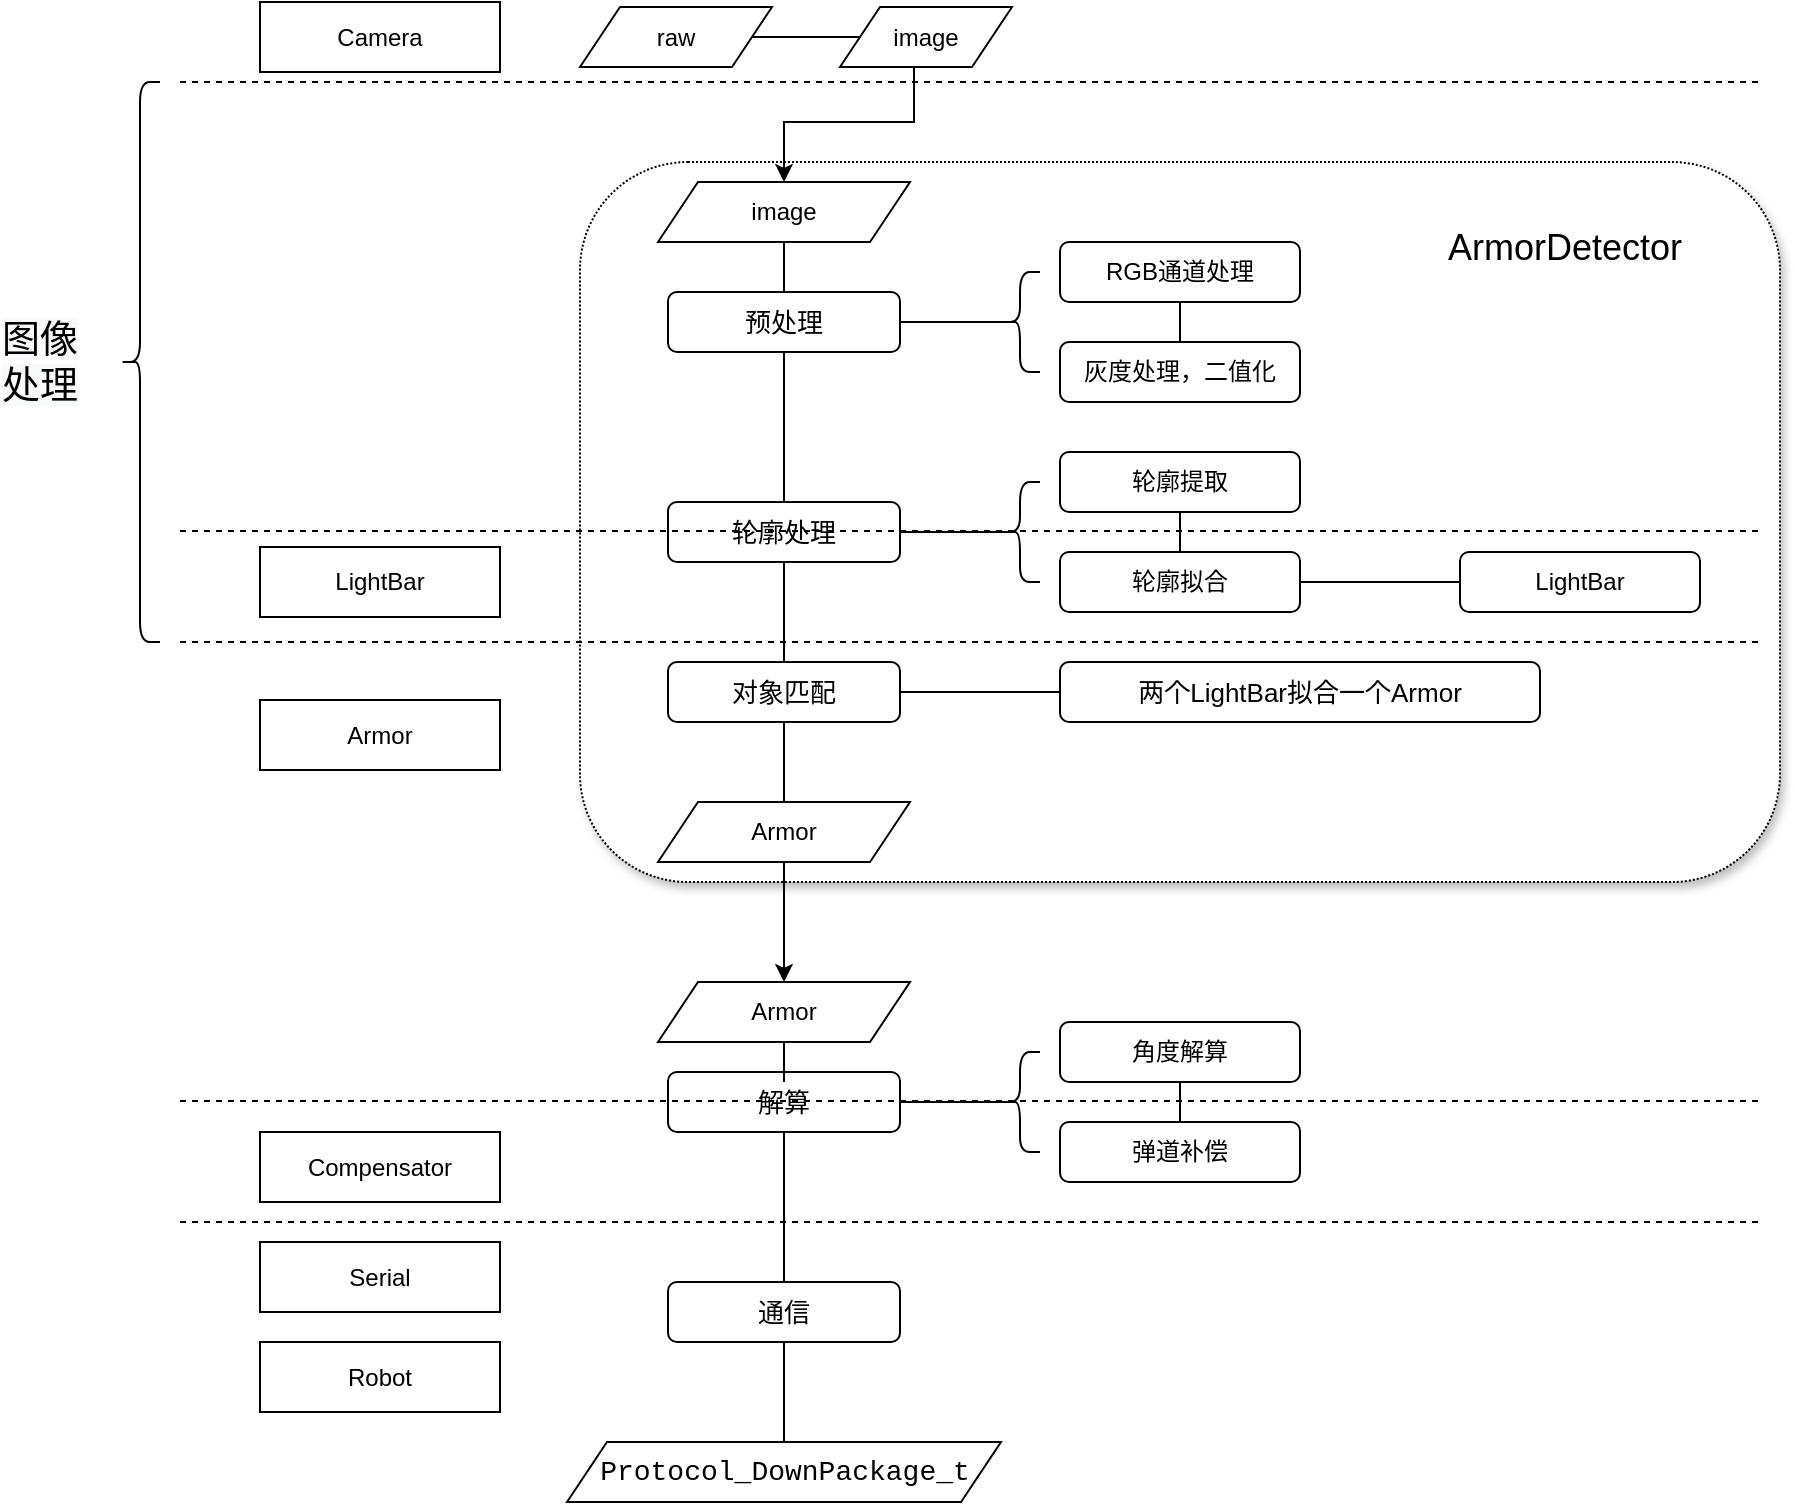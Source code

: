 <mxfile version="13.9.9" type="device"><diagram id="C5RBs43oDa-KdzZeNtuy" name="Page-1"><mxGraphModel dx="500" dy="307" grid="1" gridSize="10" guides="1" tooltips="1" connect="1" arrows="1" fold="1" page="1" pageScale="1" pageWidth="1169" pageHeight="827" math="0" shadow="0"><root><mxCell id="WIyWlLk6GJQsqaUBKTNV-0"/><mxCell id="WIyWlLk6GJQsqaUBKTNV-1" parent="WIyWlLk6GJQsqaUBKTNV-0"/><mxCell id="ADyamqKu1kIe3B6svPXh-51" value="" style="rounded=1;whiteSpace=wrap;html=1;dashed=1;dashPattern=1 1;glass=0;shadow=1;" vertex="1" parent="WIyWlLk6GJQsqaUBKTNV-1"><mxGeometry x="340" y="110" width="600" height="360" as="geometry"/></mxCell><mxCell id="ADyamqKu1kIe3B6svPXh-4" value="" style="edgeStyle=orthogonalEdgeStyle;rounded=0;orthogonalLoop=1;jettySize=auto;html=1;endArrow=none;endFill=0;entryX=0.1;entryY=0.5;entryDx=0;entryDy=0;entryPerimeter=0;" edge="1" parent="WIyWlLk6GJQsqaUBKTNV-1" source="ADyamqKu1kIe3B6svPXh-0" target="ADyamqKu1kIe3B6svPXh-2"><mxGeometry relative="1" as="geometry"><Array as="points"><mxPoint x="540" y="190"/><mxPoint x="540" y="190"/></Array></mxGeometry></mxCell><mxCell id="ADyamqKu1kIe3B6svPXh-15" value="" style="edgeStyle=orthogonalEdgeStyle;rounded=0;orthogonalLoop=1;jettySize=auto;html=1;endArrow=none;endFill=0;strokeColor=#000000;" edge="1" parent="WIyWlLk6GJQsqaUBKTNV-1" source="ADyamqKu1kIe3B6svPXh-0" target="ADyamqKu1kIe3B6svPXh-14"><mxGeometry relative="1" as="geometry"/></mxCell><mxCell id="ADyamqKu1kIe3B6svPXh-0" value="&lt;font style=&quot;font-size: 13px&quot;&gt;预处理&lt;/font&gt;" style="rounded=1;whiteSpace=wrap;html=1;" vertex="1" parent="WIyWlLk6GJQsqaUBKTNV-1"><mxGeometry x="384" y="175" width="116" height="30" as="geometry"/></mxCell><mxCell id="ADyamqKu1kIe3B6svPXh-11" value="" style="edgeStyle=orthogonalEdgeStyle;rounded=0;orthogonalLoop=1;jettySize=auto;html=1;endArrow=none;endFill=0;strokeColor=#000000;entryX=0.5;entryY=0;entryDx=0;entryDy=0;" edge="1" parent="WIyWlLk6GJQsqaUBKTNV-1" source="ADyamqKu1kIe3B6svPXh-1" target="ADyamqKu1kIe3B6svPXh-0"><mxGeometry relative="1" as="geometry"><mxPoint x="447" y="230" as="targetPoint"/></mxGeometry></mxCell><mxCell id="ADyamqKu1kIe3B6svPXh-1" value="image" style="shape=parallelogram;perimeter=parallelogramPerimeter;whiteSpace=wrap;html=1;fixedSize=1;rounded=0;" vertex="1" parent="WIyWlLk6GJQsqaUBKTNV-1"><mxGeometry x="379" y="120" width="126" height="30" as="geometry"/></mxCell><mxCell id="ADyamqKu1kIe3B6svPXh-2" value="" style="shape=curlyBracket;whiteSpace=wrap;html=1;rounded=1;" vertex="1" parent="WIyWlLk6GJQsqaUBKTNV-1"><mxGeometry x="550" y="165" width="20" height="50" as="geometry"/></mxCell><mxCell id="ADyamqKu1kIe3B6svPXh-19" style="edgeStyle=orthogonalEdgeStyle;rounded=0;orthogonalLoop=1;jettySize=auto;html=1;entryX=0.5;entryY=0;entryDx=0;entryDy=0;endArrow=none;endFill=0;strokeColor=#000000;" edge="1" parent="WIyWlLk6GJQsqaUBKTNV-1" source="ADyamqKu1kIe3B6svPXh-3" target="ADyamqKu1kIe3B6svPXh-5"><mxGeometry relative="1" as="geometry"/></mxCell><mxCell id="ADyamqKu1kIe3B6svPXh-3" value="RGB通道处理" style="rounded=1;whiteSpace=wrap;html=1;" vertex="1" parent="WIyWlLk6GJQsqaUBKTNV-1"><mxGeometry x="580" y="150" width="120" height="30" as="geometry"/></mxCell><mxCell id="ADyamqKu1kIe3B6svPXh-5" value="灰度处理，二值化" style="whiteSpace=wrap;html=1;rounded=1;" vertex="1" parent="WIyWlLk6GJQsqaUBKTNV-1"><mxGeometry x="580" y="200" width="120" height="30" as="geometry"/></mxCell><mxCell id="ADyamqKu1kIe3B6svPXh-31" value="" style="edgeStyle=orthogonalEdgeStyle;rounded=0;orthogonalLoop=1;jettySize=auto;html=1;endArrow=none;endFill=0;strokeColor=#000000;" edge="1" parent="WIyWlLk6GJQsqaUBKTNV-1" source="ADyamqKu1kIe3B6svPXh-14" target="ADyamqKu1kIe3B6svPXh-30"><mxGeometry relative="1" as="geometry"/></mxCell><mxCell id="ADyamqKu1kIe3B6svPXh-14" value="&lt;font style=&quot;font-size: 13px&quot;&gt;轮廓处理&lt;/font&gt;" style="rounded=1;whiteSpace=wrap;html=1;" vertex="1" parent="WIyWlLk6GJQsqaUBKTNV-1"><mxGeometry x="384" y="280" width="116" height="30" as="geometry"/></mxCell><mxCell id="ADyamqKu1kIe3B6svPXh-23" value="" style="edgeStyle=orthogonalEdgeStyle;rounded=0;orthogonalLoop=1;jettySize=auto;html=1;endArrow=none;endFill=0;entryX=0.1;entryY=0.5;entryDx=0;entryDy=0;entryPerimeter=0;" edge="1" parent="WIyWlLk6GJQsqaUBKTNV-1" target="ADyamqKu1kIe3B6svPXh-24"><mxGeometry relative="1" as="geometry"><mxPoint x="500" y="295" as="sourcePoint"/><Array as="points"><mxPoint x="540" y="295"/><mxPoint x="540" y="295"/></Array></mxGeometry></mxCell><mxCell id="ADyamqKu1kIe3B6svPXh-24" value="" style="shape=curlyBracket;whiteSpace=wrap;html=1;rounded=1;" vertex="1" parent="WIyWlLk6GJQsqaUBKTNV-1"><mxGeometry x="550" y="270" width="20" height="50" as="geometry"/></mxCell><mxCell id="ADyamqKu1kIe3B6svPXh-25" style="edgeStyle=orthogonalEdgeStyle;rounded=0;orthogonalLoop=1;jettySize=auto;html=1;entryX=0.5;entryY=0;entryDx=0;entryDy=0;endArrow=none;endFill=0;strokeColor=#000000;" edge="1" parent="WIyWlLk6GJQsqaUBKTNV-1" source="ADyamqKu1kIe3B6svPXh-26" target="ADyamqKu1kIe3B6svPXh-27"><mxGeometry relative="1" as="geometry"/></mxCell><mxCell id="ADyamqKu1kIe3B6svPXh-26" value="轮廓提取" style="rounded=1;whiteSpace=wrap;html=1;" vertex="1" parent="WIyWlLk6GJQsqaUBKTNV-1"><mxGeometry x="580" y="255" width="120" height="30" as="geometry"/></mxCell><mxCell id="ADyamqKu1kIe3B6svPXh-29" value="" style="edgeStyle=orthogonalEdgeStyle;rounded=0;orthogonalLoop=1;jettySize=auto;html=1;endArrow=none;endFill=0;strokeColor=#000000;" edge="1" parent="WIyWlLk6GJQsqaUBKTNV-1" source="ADyamqKu1kIe3B6svPXh-27" target="ADyamqKu1kIe3B6svPXh-28"><mxGeometry relative="1" as="geometry"/></mxCell><mxCell id="ADyamqKu1kIe3B6svPXh-27" value="轮廓拟合" style="whiteSpace=wrap;html=1;rounded=1;" vertex="1" parent="WIyWlLk6GJQsqaUBKTNV-1"><mxGeometry x="580" y="305" width="120" height="30" as="geometry"/></mxCell><mxCell id="ADyamqKu1kIe3B6svPXh-28" value="LightBar" style="whiteSpace=wrap;html=1;rounded=1;" vertex="1" parent="WIyWlLk6GJQsqaUBKTNV-1"><mxGeometry x="780" y="305" width="120" height="30" as="geometry"/></mxCell><mxCell id="ADyamqKu1kIe3B6svPXh-33" value="" style="edgeStyle=orthogonalEdgeStyle;rounded=0;orthogonalLoop=1;jettySize=auto;html=1;endArrow=none;endFill=0;strokeColor=#000000;" edge="1" parent="WIyWlLk6GJQsqaUBKTNV-1" source="ADyamqKu1kIe3B6svPXh-30" target="ADyamqKu1kIe3B6svPXh-32"><mxGeometry relative="1" as="geometry"/></mxCell><mxCell id="ADyamqKu1kIe3B6svPXh-61" value="" style="edgeStyle=orthogonalEdgeStyle;rounded=0;orthogonalLoop=1;jettySize=auto;html=1;endArrow=none;endFill=0;strokeColor=#000000;" edge="1" parent="WIyWlLk6GJQsqaUBKTNV-1" source="ADyamqKu1kIe3B6svPXh-30" target="ADyamqKu1kIe3B6svPXh-60"><mxGeometry relative="1" as="geometry"/></mxCell><mxCell id="ADyamqKu1kIe3B6svPXh-30" value="&lt;span style=&quot;font-size: 13px&quot;&gt;对象匹配&lt;/span&gt;" style="rounded=1;whiteSpace=wrap;html=1;" vertex="1" parent="WIyWlLk6GJQsqaUBKTNV-1"><mxGeometry x="384" y="360" width="116" height="30" as="geometry"/></mxCell><mxCell id="ADyamqKu1kIe3B6svPXh-32" value="&lt;span style=&quot;font-size: 13px&quot;&gt;两个LightBar拟合一个Armor&lt;/span&gt;" style="rounded=1;whiteSpace=wrap;html=1;" vertex="1" parent="WIyWlLk6GJQsqaUBKTNV-1"><mxGeometry x="580" y="360" width="240" height="30" as="geometry"/></mxCell><mxCell id="ADyamqKu1kIe3B6svPXh-42" value="" style="edgeStyle=orthogonalEdgeStyle;rounded=0;orthogonalLoop=1;jettySize=auto;html=1;endArrow=none;endFill=0;strokeColor=#000000;" edge="1" parent="WIyWlLk6GJQsqaUBKTNV-1" source="ADyamqKu1kIe3B6svPXh-34" target="ADyamqKu1kIe3B6svPXh-41"><mxGeometry relative="1" as="geometry"/></mxCell><mxCell id="ADyamqKu1kIe3B6svPXh-34" value="&lt;span style=&quot;font-size: 13px&quot;&gt;解算&lt;/span&gt;" style="rounded=1;whiteSpace=wrap;html=1;" vertex="1" parent="WIyWlLk6GJQsqaUBKTNV-1"><mxGeometry x="384" y="565" width="116" height="30" as="geometry"/></mxCell><mxCell id="ADyamqKu1kIe3B6svPXh-36" value="" style="edgeStyle=orthogonalEdgeStyle;rounded=0;orthogonalLoop=1;jettySize=auto;html=1;endArrow=none;endFill=0;entryX=0.1;entryY=0.5;entryDx=0;entryDy=0;entryPerimeter=0;" edge="1" parent="WIyWlLk6GJQsqaUBKTNV-1" target="ADyamqKu1kIe3B6svPXh-37"><mxGeometry relative="1" as="geometry"><mxPoint x="500" y="580.0" as="sourcePoint"/><Array as="points"><mxPoint x="540" y="580"/><mxPoint x="540" y="580"/></Array></mxGeometry></mxCell><mxCell id="ADyamqKu1kIe3B6svPXh-37" value="" style="shape=curlyBracket;whiteSpace=wrap;html=1;rounded=1;" vertex="1" parent="WIyWlLk6GJQsqaUBKTNV-1"><mxGeometry x="550" y="555" width="20" height="50" as="geometry"/></mxCell><mxCell id="ADyamqKu1kIe3B6svPXh-38" style="edgeStyle=orthogonalEdgeStyle;rounded=0;orthogonalLoop=1;jettySize=auto;html=1;entryX=0.5;entryY=0;entryDx=0;entryDy=0;endArrow=none;endFill=0;strokeColor=#000000;" edge="1" parent="WIyWlLk6GJQsqaUBKTNV-1" source="ADyamqKu1kIe3B6svPXh-39" target="ADyamqKu1kIe3B6svPXh-40"><mxGeometry relative="1" as="geometry"/></mxCell><mxCell id="ADyamqKu1kIe3B6svPXh-39" value="角度解算" style="rounded=1;whiteSpace=wrap;html=1;" vertex="1" parent="WIyWlLk6GJQsqaUBKTNV-1"><mxGeometry x="580" y="540" width="120" height="30" as="geometry"/></mxCell><mxCell id="ADyamqKu1kIe3B6svPXh-40" value="弹道补偿" style="whiteSpace=wrap;html=1;rounded=1;" vertex="1" parent="WIyWlLk6GJQsqaUBKTNV-1"><mxGeometry x="580" y="590" width="120" height="30" as="geometry"/></mxCell><mxCell id="ADyamqKu1kIe3B6svPXh-58" value="" style="edgeStyle=orthogonalEdgeStyle;rounded=0;orthogonalLoop=1;jettySize=auto;html=1;endArrow=none;endFill=0;strokeColor=#000000;" edge="1" parent="WIyWlLk6GJQsqaUBKTNV-1" source="ADyamqKu1kIe3B6svPXh-41" target="ADyamqKu1kIe3B6svPXh-57"><mxGeometry relative="1" as="geometry"/></mxCell><mxCell id="ADyamqKu1kIe3B6svPXh-41" value="&lt;span style=&quot;font-size: 13px&quot;&gt;通信&lt;/span&gt;" style="rounded=1;whiteSpace=wrap;html=1;" vertex="1" parent="WIyWlLk6GJQsqaUBKTNV-1"><mxGeometry x="384" y="670" width="116" height="30" as="geometry"/></mxCell><mxCell id="ADyamqKu1kIe3B6svPXh-43" value="LightBar" style="rounded=0;whiteSpace=wrap;html=1;" vertex="1" parent="WIyWlLk6GJQsqaUBKTNV-1"><mxGeometry x="180" y="302.5" width="120" height="35" as="geometry"/></mxCell><mxCell id="ADyamqKu1kIe3B6svPXh-44" value="Armor" style="rounded=0;whiteSpace=wrap;html=1;" vertex="1" parent="WIyWlLk6GJQsqaUBKTNV-1"><mxGeometry x="180" y="379" width="120" height="35" as="geometry"/></mxCell><mxCell id="ADyamqKu1kIe3B6svPXh-45" value="Compensator" style="rounded=0;whiteSpace=wrap;html=1;" vertex="1" parent="WIyWlLk6GJQsqaUBKTNV-1"><mxGeometry x="180" y="595" width="120" height="35" as="geometry"/></mxCell><mxCell id="ADyamqKu1kIe3B6svPXh-47" value="" style="endArrow=none;dashed=1;html=1;strokeColor=#000000;" edge="1" parent="WIyWlLk6GJQsqaUBKTNV-1"><mxGeometry width="50" height="50" relative="1" as="geometry"><mxPoint x="140" y="350" as="sourcePoint"/><mxPoint x="930" y="350" as="targetPoint"/></mxGeometry></mxCell><mxCell id="ADyamqKu1kIe3B6svPXh-49" value="" style="endArrow=none;dashed=1;html=1;strokeColor=#000000;" edge="1" parent="WIyWlLk6GJQsqaUBKTNV-1"><mxGeometry width="50" height="50" relative="1" as="geometry"><mxPoint x="140" y="579.5" as="sourcePoint"/><mxPoint x="930" y="579.5" as="targetPoint"/></mxGeometry></mxCell><mxCell id="ADyamqKu1kIe3B6svPXh-52" value="&lt;font style=&quot;font-size: 18px&quot;&gt;ArmorDetector&lt;/font&gt;" style="text;html=1;strokeColor=none;fillColor=none;align=center;verticalAlign=middle;whiteSpace=wrap;rounded=0;shadow=1;glass=0;dashed=1;dashPattern=1 1;" vertex="1" parent="WIyWlLk6GJQsqaUBKTNV-1"><mxGeometry x="750" y="125" width="165" height="55" as="geometry"/></mxCell><mxCell id="ADyamqKu1kIe3B6svPXh-54" value="Serial" style="rounded=0;whiteSpace=wrap;html=1;" vertex="1" parent="WIyWlLk6GJQsqaUBKTNV-1"><mxGeometry x="180" y="650" width="120" height="35" as="geometry"/></mxCell><mxCell id="ADyamqKu1kIe3B6svPXh-55" value="Robot" style="rounded=0;whiteSpace=wrap;html=1;" vertex="1" parent="WIyWlLk6GJQsqaUBKTNV-1"><mxGeometry x="180" y="700" width="120" height="35" as="geometry"/></mxCell><mxCell id="ADyamqKu1kIe3B6svPXh-56" value="" style="endArrow=none;dashed=1;html=1;strokeColor=#000000;" edge="1" parent="WIyWlLk6GJQsqaUBKTNV-1"><mxGeometry width="50" height="50" relative="1" as="geometry"><mxPoint x="140" y="640" as="sourcePoint"/><mxPoint x="930" y="640" as="targetPoint"/></mxGeometry></mxCell><mxCell id="ADyamqKu1kIe3B6svPXh-57" value="&lt;div style=&quot;font-family: &amp;#34;consolas&amp;#34; , &amp;#34;courier new&amp;#34; , monospace ; font-size: 14px ; line-height: 19px&quot;&gt;Protocol_DownPackage_t&lt;/div&gt;" style="shape=parallelogram;perimeter=parallelogramPerimeter;whiteSpace=wrap;html=1;fixedSize=1;rounded=0;" vertex="1" parent="WIyWlLk6GJQsqaUBKTNV-1"><mxGeometry x="333.5" y="750" width="217" height="30" as="geometry"/></mxCell><mxCell id="ADyamqKu1kIe3B6svPXh-59" value="" style="endArrow=none;dashed=1;html=1;strokeColor=#000000;" edge="1" parent="WIyWlLk6GJQsqaUBKTNV-1"><mxGeometry width="50" height="50" relative="1" as="geometry"><mxPoint x="140" y="294.5" as="sourcePoint"/><mxPoint x="930" y="294.5" as="targetPoint"/></mxGeometry></mxCell><mxCell id="ADyamqKu1kIe3B6svPXh-68" value="" style="edgeStyle=orthogonalEdgeStyle;rounded=0;orthogonalLoop=1;jettySize=auto;html=1;endArrow=none;endFill=0;strokeColor=#000000;" edge="1" parent="WIyWlLk6GJQsqaUBKTNV-1" source="ADyamqKu1kIe3B6svPXh-69" target="ADyamqKu1kIe3B6svPXh-34"><mxGeometry relative="1" as="geometry"/></mxCell><mxCell id="ADyamqKu1kIe3B6svPXh-60" value="Armor" style="shape=parallelogram;perimeter=parallelogramPerimeter;whiteSpace=wrap;html=1;fixedSize=1;rounded=0;" vertex="1" parent="WIyWlLk6GJQsqaUBKTNV-1"><mxGeometry x="379" y="430" width="126" height="30" as="geometry"/></mxCell><mxCell id="ADyamqKu1kIe3B6svPXh-63" value="Camera" style="rounded=0;whiteSpace=wrap;html=1;" vertex="1" parent="WIyWlLk6GJQsqaUBKTNV-1"><mxGeometry x="180" y="30" width="120" height="35" as="geometry"/></mxCell><mxCell id="ADyamqKu1kIe3B6svPXh-80" value="" style="rounded=0;orthogonalLoop=1;jettySize=auto;html=1;endArrow=none;endFill=0;strokeColor=#000000;" edge="1" parent="WIyWlLk6GJQsqaUBKTNV-1" source="ADyamqKu1kIe3B6svPXh-64" target="ADyamqKu1kIe3B6svPXh-65"><mxGeometry relative="1" as="geometry"/></mxCell><mxCell id="ADyamqKu1kIe3B6svPXh-64" value="raw" style="shape=parallelogram;perimeter=parallelogramPerimeter;whiteSpace=wrap;html=1;fixedSize=1;rounded=0;" vertex="1" parent="WIyWlLk6GJQsqaUBKTNV-1"><mxGeometry x="340" y="32.5" width="96" height="30" as="geometry"/></mxCell><mxCell id="ADyamqKu1kIe3B6svPXh-67" value="" style="edgeStyle=orthogonalEdgeStyle;rounded=0;orthogonalLoop=1;jettySize=auto;html=1;endArrow=classic;endFill=1;strokeColor=#000000;entryX=0.5;entryY=0;entryDx=0;entryDy=0;exitX=0.5;exitY=1;exitDx=0;exitDy=0;" edge="1" parent="WIyWlLk6GJQsqaUBKTNV-1" source="ADyamqKu1kIe3B6svPXh-65" target="ADyamqKu1kIe3B6svPXh-1"><mxGeometry relative="1" as="geometry"><Array as="points"><mxPoint x="507" y="90"/><mxPoint x="442" y="90"/></Array></mxGeometry></mxCell><mxCell id="ADyamqKu1kIe3B6svPXh-65" value="image" style="shape=parallelogram;perimeter=parallelogramPerimeter;whiteSpace=wrap;html=1;fixedSize=1;rounded=0;" vertex="1" parent="WIyWlLk6GJQsqaUBKTNV-1"><mxGeometry x="470" y="32.5" width="86" height="30" as="geometry"/></mxCell><mxCell id="ADyamqKu1kIe3B6svPXh-69" value="Armor" style="shape=parallelogram;perimeter=parallelogramPerimeter;whiteSpace=wrap;html=1;fixedSize=1;rounded=0;" vertex="1" parent="WIyWlLk6GJQsqaUBKTNV-1"><mxGeometry x="379" y="520" width="126" height="30" as="geometry"/></mxCell><mxCell id="ADyamqKu1kIe3B6svPXh-70" value="" style="edgeStyle=orthogonalEdgeStyle;rounded=0;orthogonalLoop=1;jettySize=auto;html=1;endArrow=classic;endFill=1;strokeColor=#000000;" edge="1" parent="WIyWlLk6GJQsqaUBKTNV-1" source="ADyamqKu1kIe3B6svPXh-60" target="ADyamqKu1kIe3B6svPXh-69"><mxGeometry relative="1" as="geometry"><mxPoint x="442" y="460" as="sourcePoint"/><mxPoint x="442" y="535" as="targetPoint"/></mxGeometry></mxCell><mxCell id="ADyamqKu1kIe3B6svPXh-71" value="" style="endArrow=none;dashed=1;html=1;strokeColor=#000000;" edge="1" parent="WIyWlLk6GJQsqaUBKTNV-1"><mxGeometry width="50" height="50" relative="1" as="geometry"><mxPoint x="140.0" y="70" as="sourcePoint"/><mxPoint x="930" y="70" as="targetPoint"/></mxGeometry></mxCell><mxCell id="ADyamqKu1kIe3B6svPXh-74" value="" style="shape=curlyBracket;whiteSpace=wrap;html=1;rounded=1;shadow=0;glass=0;" vertex="1" parent="WIyWlLk6GJQsqaUBKTNV-1"><mxGeometry x="110" y="70" width="20" height="280" as="geometry"/></mxCell><mxCell id="ADyamqKu1kIe3B6svPXh-75" value="&#10;&#10;&lt;span style=&quot;color: rgb(0, 0, 0); font-family: helvetica; font-size: 19px; font-style: normal; font-weight: 400; letter-spacing: normal; text-align: center; text-indent: 0px; text-transform: none; word-spacing: 0px; background-color: rgb(248, 249, 250); display: inline; float: none;&quot;&gt;图像处理&lt;/span&gt;&#10;&#10;" style="text;html=1;strokeColor=none;fillColor=none;align=center;verticalAlign=middle;whiteSpace=wrap;rounded=0;shadow=0;glass=0;" vertex="1" parent="WIyWlLk6GJQsqaUBKTNV-1"><mxGeometry x="50" y="182.5" width="40" height="55" as="geometry"/></mxCell></root></mxGraphModel></diagram></mxfile>